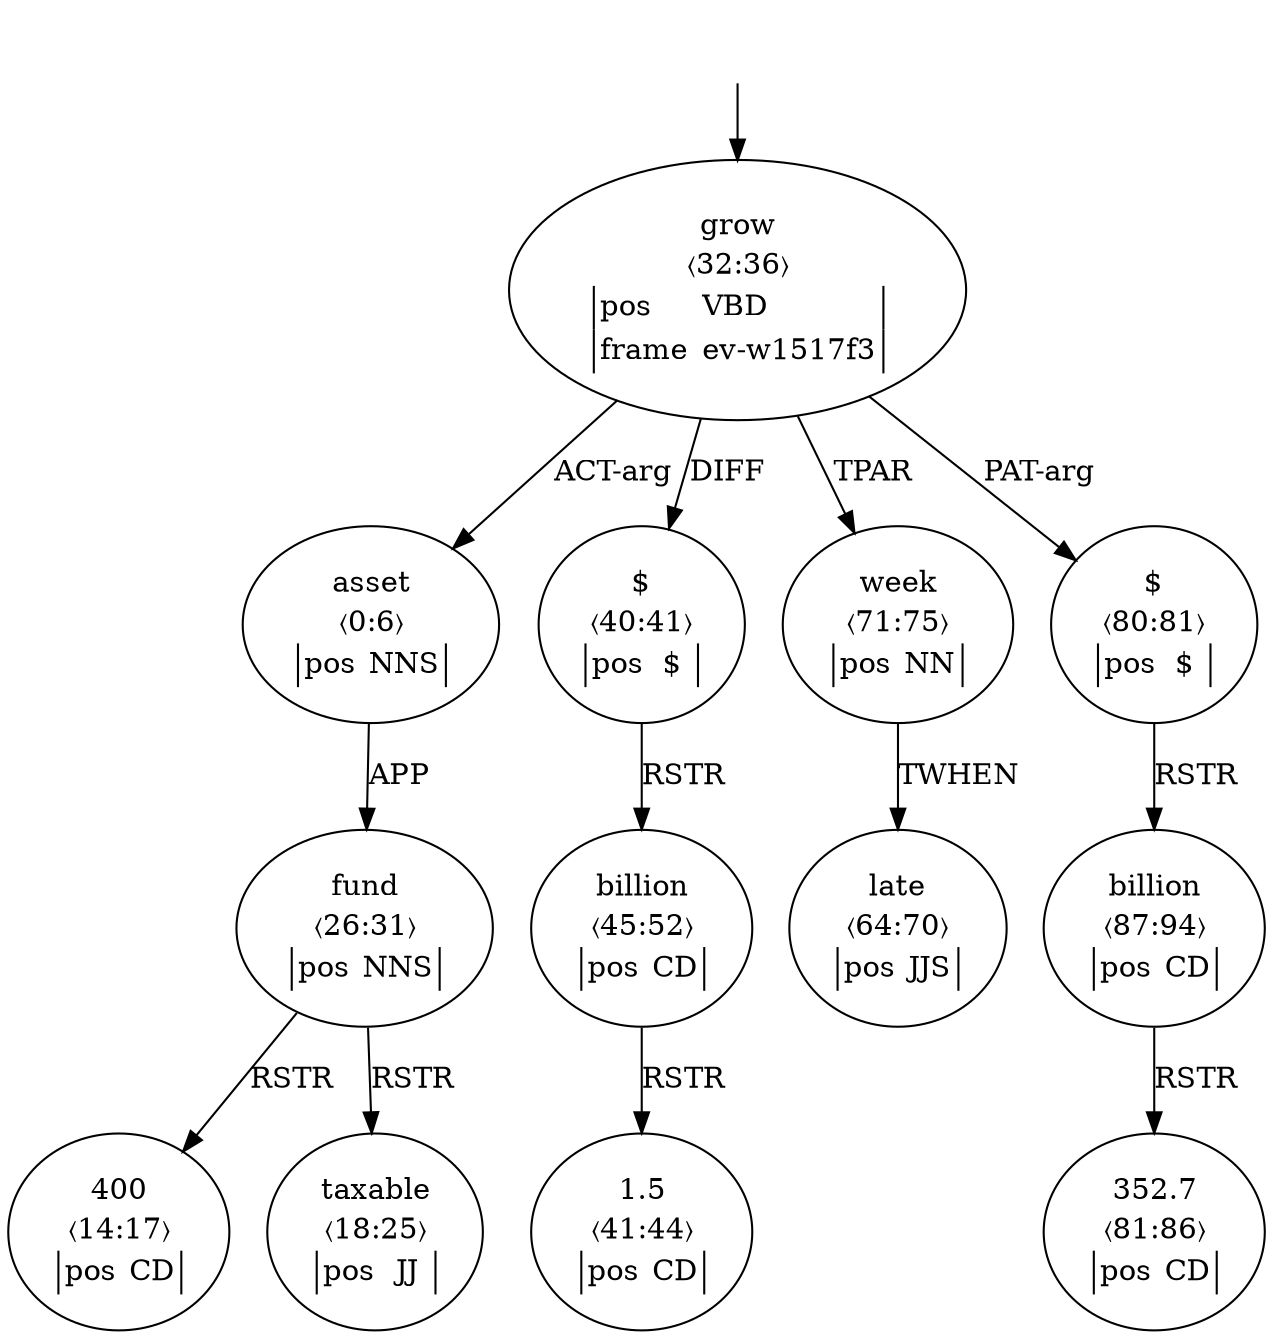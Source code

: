 digraph "20004011" {
  top [ style=invis ];
  top -> 6;
  0 [ label=<<table align="center" border="0" cellspacing="0"><tr><td colspan="2">asset</td></tr><tr><td colspan="2">〈0:6〉</td></tr><tr><td sides="l" border="1" align="left">pos</td><td sides="r" border="1" align="left">NNS</td></tr></table>> ];
  3 [ label=<<table align="center" border="0" cellspacing="0"><tr><td colspan="2">400</td></tr><tr><td colspan="2">〈14:17〉</td></tr><tr><td sides="l" border="1" align="left">pos</td><td sides="r" border="1" align="left">CD</td></tr></table>> ];
  4 [ label=<<table align="center" border="0" cellspacing="0"><tr><td colspan="2">taxable</td></tr><tr><td colspan="2">〈18:25〉</td></tr><tr><td sides="l" border="1" align="left">pos</td><td sides="r" border="1" align="left">JJ</td></tr></table>> ];
  5 [ label=<<table align="center" border="0" cellspacing="0"><tr><td colspan="2">fund</td></tr><tr><td colspan="2">〈26:31〉</td></tr><tr><td sides="l" border="1" align="left">pos</td><td sides="r" border="1" align="left">NNS</td></tr></table>> ];
  6 [ label=<<table align="center" border="0" cellspacing="0"><tr><td colspan="2">grow</td></tr><tr><td colspan="2">〈32:36〉</td></tr><tr><td sides="l" border="1" align="left">pos</td><td sides="r" border="1" align="left">VBD</td></tr><tr><td sides="l" border="1" align="left">frame</td><td sides="r" border="1" align="left">ev-w1517f3</td></tr></table>> ];
  8 [ label=<<table align="center" border="0" cellspacing="0"><tr><td colspan="2">$</td></tr><tr><td colspan="2">〈40:41〉</td></tr><tr><td sides="l" border="1" align="left">pos</td><td sides="r" border="1" align="left">$</td></tr></table>> ];
  9 [ label=<<table align="center" border="0" cellspacing="0"><tr><td colspan="2">1.5</td></tr><tr><td colspan="2">〈41:44〉</td></tr><tr><td sides="l" border="1" align="left">pos</td><td sides="r" border="1" align="left">CD</td></tr></table>> ];
  10 [ label=<<table align="center" border="0" cellspacing="0"><tr><td colspan="2">billion</td></tr><tr><td colspan="2">〈45:52〉</td></tr><tr><td sides="l" border="1" align="left">pos</td><td sides="r" border="1" align="left">CD</td></tr></table>> ];
  13 [ label=<<table align="center" border="0" cellspacing="0"><tr><td colspan="2">late</td></tr><tr><td colspan="2">〈64:70〉</td></tr><tr><td sides="l" border="1" align="left">pos</td><td sides="r" border="1" align="left">JJS</td></tr></table>> ];
  14 [ label=<<table align="center" border="0" cellspacing="0"><tr><td colspan="2">week</td></tr><tr><td colspan="2">〈71:75〉</td></tr><tr><td sides="l" border="1" align="left">pos</td><td sides="r" border="1" align="left">NN</td></tr></table>> ];
  17 [ label=<<table align="center" border="0" cellspacing="0"><tr><td colspan="2">$</td></tr><tr><td colspan="2">〈80:81〉</td></tr><tr><td sides="l" border="1" align="left">pos</td><td sides="r" border="1" align="left">$</td></tr></table>> ];
  18 [ label=<<table align="center" border="0" cellspacing="0"><tr><td colspan="2">352.7</td></tr><tr><td colspan="2">〈81:86〉</td></tr><tr><td sides="l" border="1" align="left">pos</td><td sides="r" border="1" align="left">CD</td></tr></table>> ];
  19 [ label=<<table align="center" border="0" cellspacing="0"><tr><td colspan="2">billion</td></tr><tr><td colspan="2">〈87:94〉</td></tr><tr><td sides="l" border="1" align="left">pos</td><td sides="r" border="1" align="left">CD</td></tr></table>> ];
  19 -> 18 [ label="RSTR" ];
  0 -> 5 [ label="APP" ];
  5 -> 4 [ label="RSTR" ];
  6 -> 8 [ label="DIFF" ];
  10 -> 9 [ label="RSTR" ];
  6 -> 14 [ label="TPAR" ];
  6 -> 17 [ label="PAT-arg" ];
  8 -> 10 [ label="RSTR" ];
  17 -> 19 [ label="RSTR" ];
  14 -> 13 [ label="TWHEN" ];
  5 -> 3 [ label="RSTR" ];
  6 -> 0 [ label="ACT-arg" ];
}

